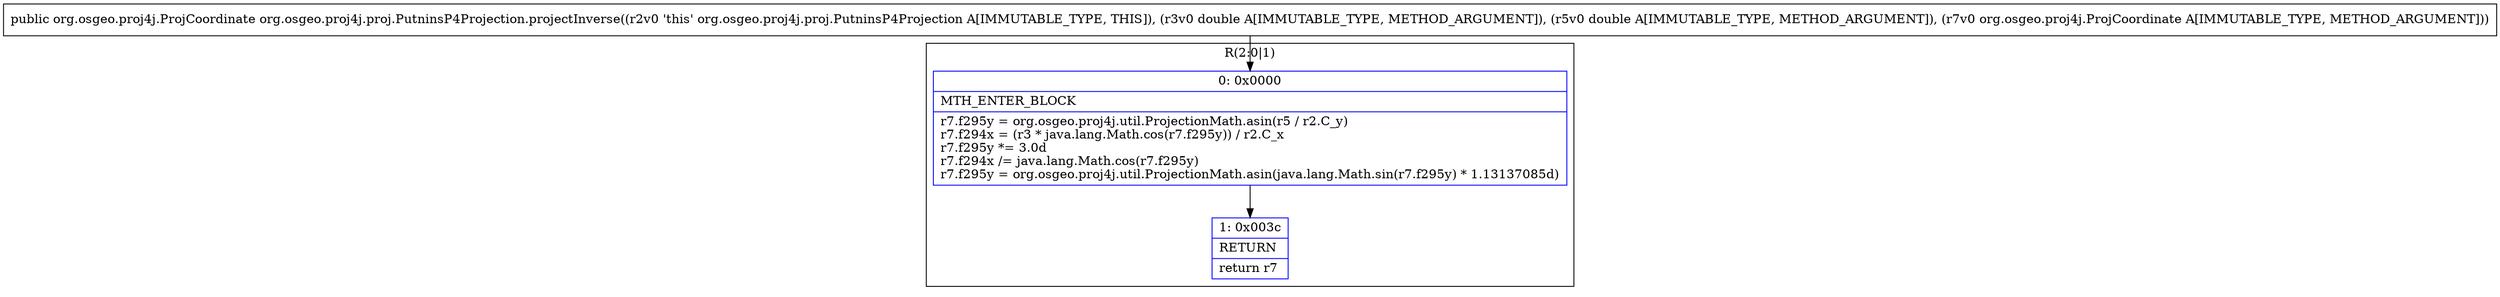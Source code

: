 digraph "CFG fororg.osgeo.proj4j.proj.PutninsP4Projection.projectInverse(DDLorg\/osgeo\/proj4j\/ProjCoordinate;)Lorg\/osgeo\/proj4j\/ProjCoordinate;" {
subgraph cluster_Region_923025160 {
label = "R(2:0|1)";
node [shape=record,color=blue];
Node_0 [shape=record,label="{0\:\ 0x0000|MTH_ENTER_BLOCK\l|r7.f295y = org.osgeo.proj4j.util.ProjectionMath.asin(r5 \/ r2.C_y)\lr7.f294x = (r3 * java.lang.Math.cos(r7.f295y)) \/ r2.C_x\lr7.f295y *= 3.0d\lr7.f294x \/= java.lang.Math.cos(r7.f295y)\lr7.f295y = org.osgeo.proj4j.util.ProjectionMath.asin(java.lang.Math.sin(r7.f295y) * 1.13137085d)\l}"];
Node_1 [shape=record,label="{1\:\ 0x003c|RETURN\l|return r7\l}"];
}
MethodNode[shape=record,label="{public org.osgeo.proj4j.ProjCoordinate org.osgeo.proj4j.proj.PutninsP4Projection.projectInverse((r2v0 'this' org.osgeo.proj4j.proj.PutninsP4Projection A[IMMUTABLE_TYPE, THIS]), (r3v0 double A[IMMUTABLE_TYPE, METHOD_ARGUMENT]), (r5v0 double A[IMMUTABLE_TYPE, METHOD_ARGUMENT]), (r7v0 org.osgeo.proj4j.ProjCoordinate A[IMMUTABLE_TYPE, METHOD_ARGUMENT])) }"];
MethodNode -> Node_0;
Node_0 -> Node_1;
}

